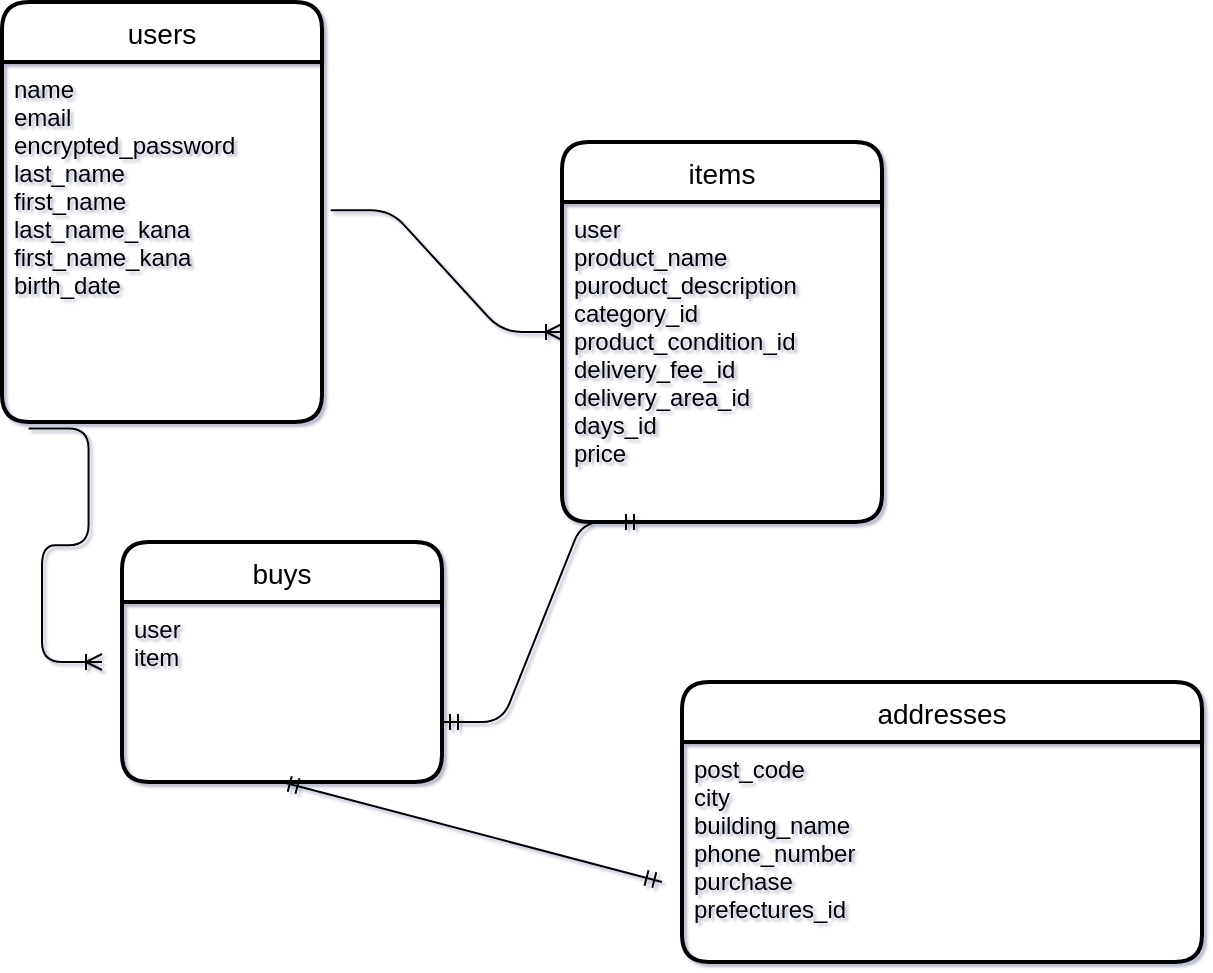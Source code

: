 <mxfile version="13.6.5">
    <diagram id="fX9qnA65Kdy2LWwDDJgu" name="ページ1">
        <mxGraphModel dx="832" dy="492" grid="1" gridSize="10" guides="1" tooltips="1" connect="1" arrows="1" fold="1" page="1" pageScale="1" pageWidth="827" pageHeight="1169" background="none" math="0" shadow="1">
            <root>
                <mxCell id="0"/>
                <mxCell id="1" parent="0"/>
                <mxCell id="48" style="edgeStyle=none;shape=flexArrow;rounded=0;orthogonalLoop=1;jettySize=auto;html=1;endArrow=async;endFill=1;" parent="1" edge="1">
                    <mxGeometry relative="1" as="geometry">
                        <mxPoint x="170" y="210" as="targetPoint"/>
                        <mxPoint x="170" y="210" as="sourcePoint"/>
                    </mxGeometry>
                </mxCell>
                <mxCell id="149" value="&lt;br&gt;" style="text;html=1;align=center;verticalAlign=middle;resizable=0;points=[];autosize=1;" vertex="1" parent="1">
                    <mxGeometry x="60" y="100" width="20" height="20" as="geometry"/>
                </mxCell>
                <mxCell id="154" value="users" style="swimlane;childLayout=stackLayout;horizontal=1;startSize=30;horizontalStack=0;rounded=1;fontSize=14;fontStyle=0;strokeWidth=2;resizeParent=0;resizeLast=1;shadow=0;dashed=0;align=center;" vertex="1" parent="1">
                    <mxGeometry x="30" y="10" width="160" height="210" as="geometry"/>
                </mxCell>
                <mxCell id="155" value="name&#10;email&#10;encrypted_password&#10;last_name&#10;first_name&#10;last_name_kana&#10;first_name_kana&#10;birth_date&#10;" style="align=left;strokeColor=none;fillColor=none;spacingLeft=4;fontSize=12;verticalAlign=top;resizable=0;rotatable=0;part=1;" vertex="1" parent="154">
                    <mxGeometry y="30" width="160" height="180" as="geometry"/>
                </mxCell>
                <mxCell id="162" value="" style="edgeStyle=entityRelationEdgeStyle;fontSize=12;html=1;endArrow=ERoneToMany;exitX=0.083;exitY=1.018;exitDx=0;exitDy=0;exitPerimeter=0;" edge="1" parent="154" source="155">
                    <mxGeometry width="100" height="100" relative="1" as="geometry">
                        <mxPoint x="50" y="215" as="sourcePoint"/>
                        <mxPoint x="50" y="330" as="targetPoint"/>
                    </mxGeometry>
                </mxCell>
                <mxCell id="156" value="items" style="swimlane;childLayout=stackLayout;horizontal=1;startSize=30;horizontalStack=0;rounded=1;fontSize=14;fontStyle=0;strokeWidth=2;resizeParent=0;resizeLast=1;shadow=0;dashed=0;align=center;" vertex="1" parent="1">
                    <mxGeometry x="310" y="80" width="160" height="190" as="geometry"/>
                </mxCell>
                <mxCell id="157" value="user&#10;product_name&#10;puroduct_description&#10;category_id&#10;product_condition_id&#10;delivery_fee_id&#10;delivery_area_id&#10;days_id&#10;price&#10;" style="align=left;strokeColor=none;fillColor=none;spacingLeft=4;fontSize=12;verticalAlign=top;resizable=0;rotatable=0;part=1;" vertex="1" parent="156">
                    <mxGeometry y="30" width="160" height="160" as="geometry"/>
                </mxCell>
                <mxCell id="159" value="" style="edgeStyle=entityRelationEdgeStyle;fontSize=12;html=1;endArrow=ERoneToMany;exitX=1.027;exitY=0.412;exitDx=0;exitDy=0;exitPerimeter=0;entryX=0;entryY=0.5;entryDx=0;entryDy=0;" edge="1" parent="1" source="155" target="156">
                    <mxGeometry width="100" height="100" relative="1" as="geometry">
                        <mxPoint x="240" y="270" as="sourcePoint"/>
                        <mxPoint x="340" y="170" as="targetPoint"/>
                    </mxGeometry>
                </mxCell>
                <mxCell id="160" value="buys" style="swimlane;childLayout=stackLayout;horizontal=1;startSize=30;horizontalStack=0;rounded=1;fontSize=14;fontStyle=0;strokeWidth=2;resizeParent=0;resizeLast=1;shadow=0;dashed=0;align=center;" vertex="1" parent="1">
                    <mxGeometry x="90" y="280" width="160" height="120" as="geometry"/>
                </mxCell>
                <mxCell id="161" value="user&#10;item" style="align=left;strokeColor=none;fillColor=none;spacingLeft=4;fontSize=12;verticalAlign=top;resizable=0;rotatable=0;part=1;" vertex="1" parent="160">
                    <mxGeometry y="30" width="160" height="90" as="geometry"/>
                </mxCell>
                <mxCell id="163" value="" style="edgeStyle=entityRelationEdgeStyle;fontSize=12;html=1;endArrow=ERmandOne;startArrow=ERmandOne;" edge="1" parent="1">
                    <mxGeometry width="100" height="100" relative="1" as="geometry">
                        <mxPoint x="250" y="370" as="sourcePoint"/>
                        <mxPoint x="350" y="270" as="targetPoint"/>
                    </mxGeometry>
                </mxCell>
                <mxCell id="166" value="" style="fontSize=12;html=1;endArrow=ERmandOne;startArrow=ERmandOne;entryX=0.5;entryY=1;entryDx=0;entryDy=0;" edge="1" parent="1" target="161">
                    <mxGeometry width="100" height="100" relative="1" as="geometry">
                        <mxPoint x="360" y="450" as="sourcePoint"/>
                        <mxPoint x="130" y="430" as="targetPoint"/>
                    </mxGeometry>
                </mxCell>
                <mxCell id="164" value="addresses" style="swimlane;childLayout=stackLayout;horizontal=1;startSize=30;horizontalStack=0;rounded=1;fontSize=14;fontStyle=0;strokeWidth=2;resizeParent=0;resizeLast=1;shadow=0;dashed=0;align=center;" vertex="1" parent="1">
                    <mxGeometry x="370" y="350" width="260" height="140" as="geometry"/>
                </mxCell>
                <mxCell id="165" value="post_code&#10;city&#10;building_name&#10;phone_number&#10;purchase&#10;prefectures_id" style="align=left;strokeColor=none;fillColor=none;spacingLeft=4;fontSize=12;verticalAlign=top;resizable=0;rotatable=0;part=1;" vertex="1" parent="164">
                    <mxGeometry y="30" width="260" height="110" as="geometry"/>
                </mxCell>
            </root>
        </mxGraphModel>
    </diagram>
</mxfile>